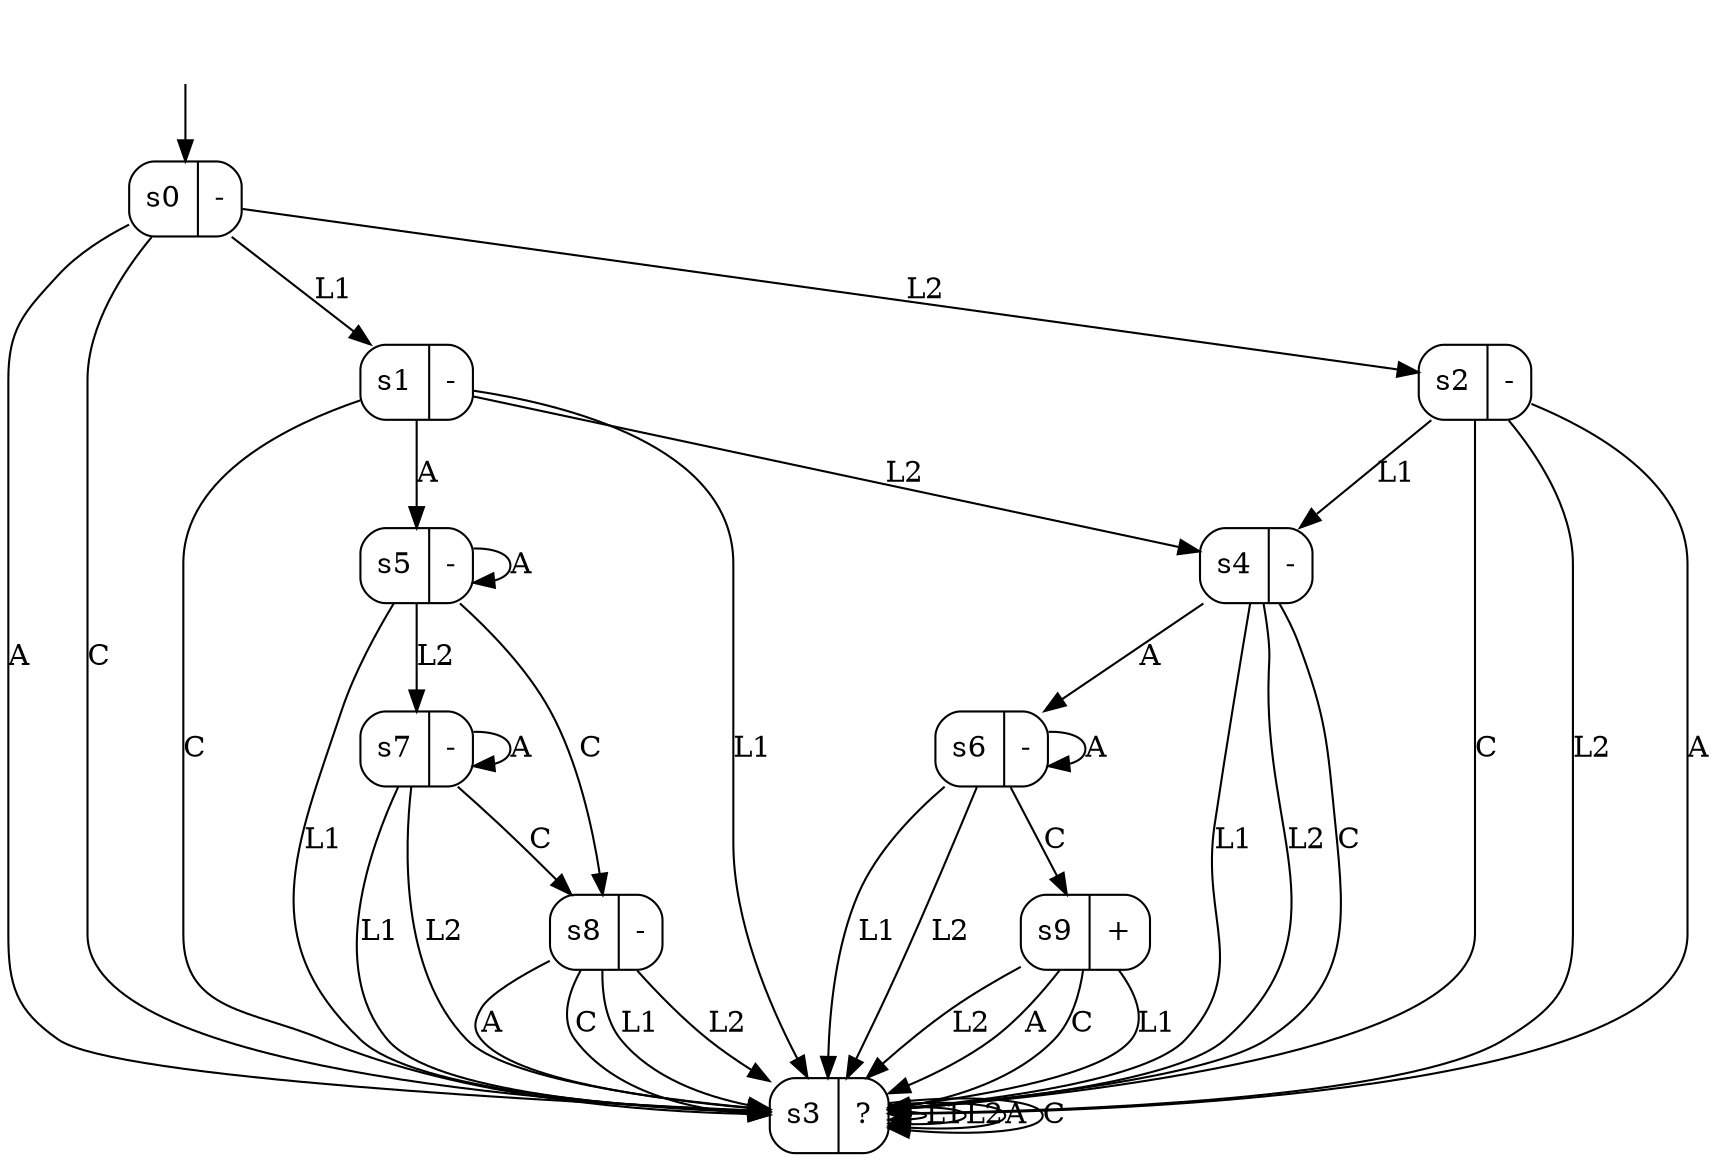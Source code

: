 digraph magento_dfa3 {
s0 [label="s0|-", shape=record, style=rounded];
s1 [label="s1|-", shape=record, style=rounded];
s2 [label="s2|-", shape=record, style=rounded];
s3 [label="s3|?", shape=record, style=rounded];
s4 [label="s4|-", shape=record, style=rounded];
s5 [label="s5|-", shape=record, style=rounded];
s6 [label="s6|-", shape=record, style=rounded];
s7 [label="s7|-", shape=record, style=rounded];
s8 [label="s8|-", shape=record, style=rounded];
s9 [label="s9|+", shape=record, style=rounded];
s0 -> s1  [label=L1];
s0 -> s2  [label=L2];
s0 -> s3  [label=A];
s0 -> s3  [label=C];
s1 -> s3  [label=L1];
s1 -> s4  [label=L2];
s1 -> s5  [label=A];
s1 -> s3  [label=C];
s2 -> s4  [label=L1];
s2 -> s3  [label=L2];
s2 -> s3  [label=A];
s2 -> s3  [label=C];
s3 -> s3  [label=L1];
s3 -> s3  [label=L2];
s3 -> s3  [label=A];
s3 -> s3  [label=C];
s4 -> s3  [label=L1];
s4 -> s3  [label=L2];
s4 -> s6  [label=A];
s4 -> s3  [label=C];
s5 -> s3  [label=L1];
s5 -> s7  [label=L2];
s5 -> s5  [label=A];
s5 -> s8  [label=C];
s6 -> s3  [label=L1];
s6 -> s3  [label=L2];
s6 -> s6  [label=A];
s6 -> s9  [label=C];
s7 -> s3  [label=L1];
s7 -> s3  [label=L2];
s7 -> s7  [label=A];
s7 -> s8  [label=C];
s8 -> s3  [label=L1];
s8 -> s3  [label=L2];
s8 -> s3  [label=A];
s8 -> s3  [label=C];
s9 -> s3  [label=L1];
s9 -> s3  [label=L2];
s9 -> s3  [label=A];
s9 -> s3  [label=C];
__start0 [label="", shape=none];
__start0 -> s0  [label=""];
}
